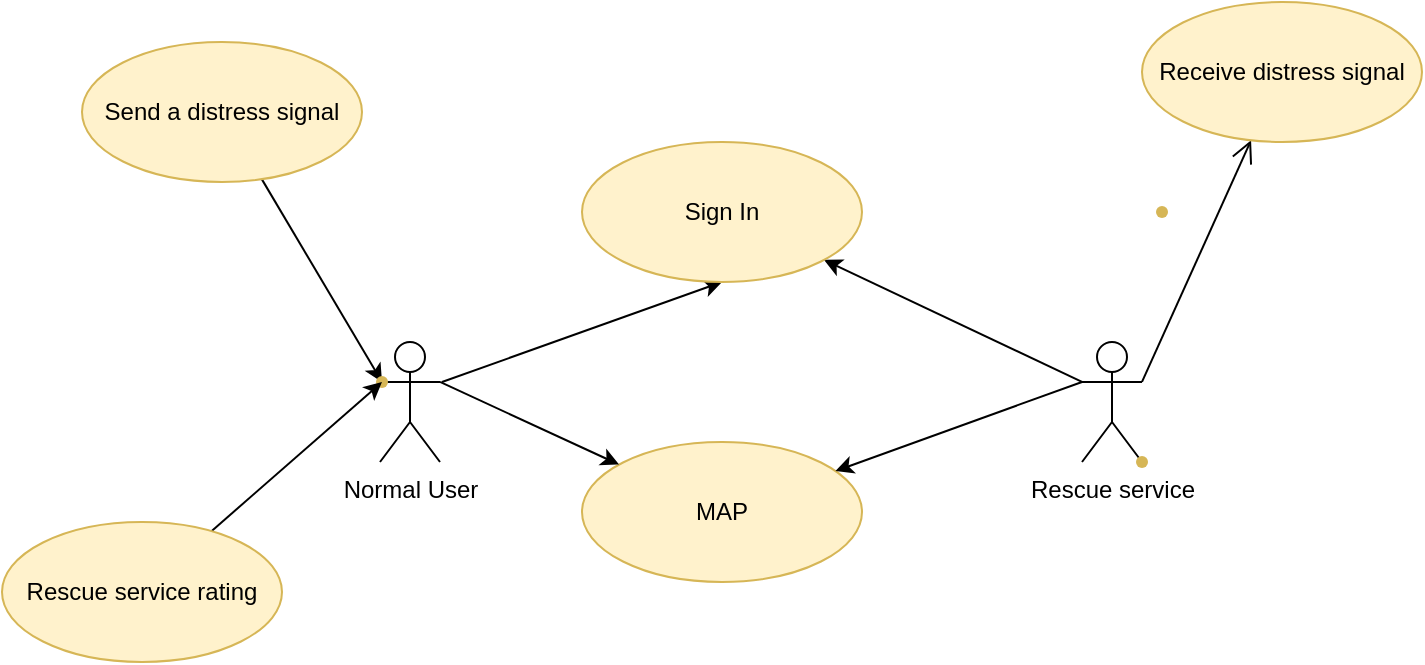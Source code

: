<mxfile version="21.0.6" type="github">
  <diagram id="C5RBs43oDa-KdzZeNtuy" name="Page-1">
    <mxGraphModel dx="1050" dy="573" grid="1" gridSize="10" guides="1" tooltips="1" connect="1" arrows="1" fold="1" page="1" pageScale="1" pageWidth="827" pageHeight="1169" math="0" shadow="0">
      <root>
        <mxCell id="WIyWlLk6GJQsqaUBKTNV-0" />
        <mxCell id="WIyWlLk6GJQsqaUBKTNV-1" parent="WIyWlLk6GJQsqaUBKTNV-0" />
        <mxCell id="OUhb2QEN75pIKxEQ_v2V-1" value="Rescue service" style="shape=umlActor;verticalLabelPosition=bottom;verticalAlign=top;html=1;" vertex="1" parent="WIyWlLk6GJQsqaUBKTNV-1">
          <mxGeometry x="560" y="310" width="30" height="60" as="geometry" />
        </mxCell>
        <mxCell id="OUhb2QEN75pIKxEQ_v2V-21" value="" style="rounded=0;orthogonalLoop=1;jettySize=auto;html=1;entryX=0.5;entryY=1;entryDx=0;entryDy=0;" edge="1" parent="WIyWlLk6GJQsqaUBKTNV-1" target="OUhb2QEN75pIKxEQ_v2V-5">
          <mxGeometry relative="1" as="geometry">
            <mxPoint x="240" y="330" as="sourcePoint" />
          </mxGeometry>
        </mxCell>
        <mxCell id="OUhb2QEN75pIKxEQ_v2V-2" value="Normal User" style="shape=umlActor;verticalLabelPosition=bottom;verticalAlign=top;html=1;" vertex="1" parent="WIyWlLk6GJQsqaUBKTNV-1">
          <mxGeometry x="209" y="310" width="30" height="60" as="geometry" />
        </mxCell>
        <mxCell id="OUhb2QEN75pIKxEQ_v2V-14" value="" style="rounded=0;orthogonalLoop=1;jettySize=auto;html=1;exitX=0;exitY=0.333;exitDx=0;exitDy=0;exitPerimeter=0;" edge="1" parent="WIyWlLk6GJQsqaUBKTNV-1" source="OUhb2QEN75pIKxEQ_v2V-1" target="OUhb2QEN75pIKxEQ_v2V-5">
          <mxGeometry relative="1" as="geometry" />
        </mxCell>
        <mxCell id="OUhb2QEN75pIKxEQ_v2V-5" value="Sign In" style="ellipse;whiteSpace=wrap;html=1;fillColor=#fff2cc;strokeColor=#d6b656;" vertex="1" parent="WIyWlLk6GJQsqaUBKTNV-1">
          <mxGeometry x="310" y="210" width="140" height="70" as="geometry" />
        </mxCell>
        <mxCell id="OUhb2QEN75pIKxEQ_v2V-6" value="MAP" style="ellipse;whiteSpace=wrap;html=1;fillColor=#fff2cc;strokeColor=#d6b656;" vertex="1" parent="WIyWlLk6GJQsqaUBKTNV-1">
          <mxGeometry x="310" y="360" width="140" height="70" as="geometry" />
        </mxCell>
        <mxCell id="OUhb2QEN75pIKxEQ_v2V-17" value="" style="rounded=0;orthogonalLoop=1;jettySize=auto;html=1;entryX=0.66;entryY=0.69;entryDx=0;entryDy=0;entryPerimeter=0;" edge="1" parent="WIyWlLk6GJQsqaUBKTNV-1" source="OUhb2QEN75pIKxEQ_v2V-7" target="OUhb2QEN75pIKxEQ_v2V-16">
          <mxGeometry relative="1" as="geometry" />
        </mxCell>
        <mxCell id="OUhb2QEN75pIKxEQ_v2V-7" value="Send a distress signal" style="ellipse;whiteSpace=wrap;html=1;fillColor=#fff2cc;strokeColor=#d6b656;" vertex="1" parent="WIyWlLk6GJQsqaUBKTNV-1">
          <mxGeometry x="60" y="160" width="140" height="70" as="geometry" />
        </mxCell>
        <mxCell id="OUhb2QEN75pIKxEQ_v2V-11" value="" style="rounded=0;orthogonalLoop=1;jettySize=auto;html=1;endArrow=open;endFill=0;endSize=9;exitX=1;exitY=0.333;exitDx=0;exitDy=0;exitPerimeter=0;" edge="1" parent="WIyWlLk6GJQsqaUBKTNV-1" source="OUhb2QEN75pIKxEQ_v2V-1" target="OUhb2QEN75pIKxEQ_v2V-8">
          <mxGeometry relative="1" as="geometry" />
        </mxCell>
        <mxCell id="OUhb2QEN75pIKxEQ_v2V-8" value="Receive distress signal" style="ellipse;whiteSpace=wrap;html=1;fillColor=#fff2cc;strokeColor=#d6b656;" vertex="1" parent="WIyWlLk6GJQsqaUBKTNV-1">
          <mxGeometry x="590" y="140" width="140" height="70" as="geometry" />
        </mxCell>
        <mxCell id="OUhb2QEN75pIKxEQ_v2V-15" value="" style="rounded=0;orthogonalLoop=1;jettySize=auto;html=1;exitX=0;exitY=0.333;exitDx=0;exitDy=0;exitPerimeter=0;" edge="1" parent="WIyWlLk6GJQsqaUBKTNV-1" source="OUhb2QEN75pIKxEQ_v2V-1" target="OUhb2QEN75pIKxEQ_v2V-6">
          <mxGeometry relative="1" as="geometry" />
        </mxCell>
        <mxCell id="OUhb2QEN75pIKxEQ_v2V-10" value="" style="shape=waypoint;sketch=0;size=6;pointerEvents=1;points=[];fillColor=#fff2cc;resizable=0;rotatable=0;perimeter=centerPerimeter;snapToPoint=1;strokeColor=#d6b656;" vertex="1" parent="WIyWlLk6GJQsqaUBKTNV-1">
          <mxGeometry x="580" y="360" width="20" height="20" as="geometry" />
        </mxCell>
        <mxCell id="OUhb2QEN75pIKxEQ_v2V-13" value="" style="shape=waypoint;sketch=0;size=6;pointerEvents=1;points=[];fillColor=#fff2cc;resizable=0;rotatable=0;perimeter=centerPerimeter;snapToPoint=1;strokeColor=#d6b656;" vertex="1" parent="WIyWlLk6GJQsqaUBKTNV-1">
          <mxGeometry x="590" y="235" width="20" height="20" as="geometry" />
        </mxCell>
        <mxCell id="OUhb2QEN75pIKxEQ_v2V-19" value="" style="rounded=0;orthogonalLoop=1;jettySize=auto;html=1;exitX=1;exitY=0.333;exitDx=0;exitDy=0;exitPerimeter=0;" edge="1" parent="WIyWlLk6GJQsqaUBKTNV-1" source="OUhb2QEN75pIKxEQ_v2V-2" target="OUhb2QEN75pIKxEQ_v2V-6">
          <mxGeometry relative="1" as="geometry" />
        </mxCell>
        <mxCell id="OUhb2QEN75pIKxEQ_v2V-16" value="" style="shape=waypoint;sketch=0;size=6;pointerEvents=1;points=[];fillColor=#fff2cc;resizable=0;rotatable=0;perimeter=centerPerimeter;snapToPoint=1;strokeColor=#d6b656;" vertex="1" parent="WIyWlLk6GJQsqaUBKTNV-1">
          <mxGeometry x="200" y="320" width="20" height="20" as="geometry" />
        </mxCell>
        <mxCell id="OUhb2QEN75pIKxEQ_v2V-25" value="" style="rounded=0;orthogonalLoop=1;jettySize=auto;html=1;entryX=0.34;entryY=0.85;entryDx=0;entryDy=0;entryPerimeter=0;" edge="1" parent="WIyWlLk6GJQsqaUBKTNV-1" source="OUhb2QEN75pIKxEQ_v2V-23" target="OUhb2QEN75pIKxEQ_v2V-16">
          <mxGeometry relative="1" as="geometry" />
        </mxCell>
        <mxCell id="OUhb2QEN75pIKxEQ_v2V-23" value="Rescue service rating" style="ellipse;whiteSpace=wrap;html=1;fillColor=#fff2cc;strokeColor=#d6b656;" vertex="1" parent="WIyWlLk6GJQsqaUBKTNV-1">
          <mxGeometry x="20" y="400" width="140" height="70" as="geometry" />
        </mxCell>
      </root>
    </mxGraphModel>
  </diagram>
</mxfile>
